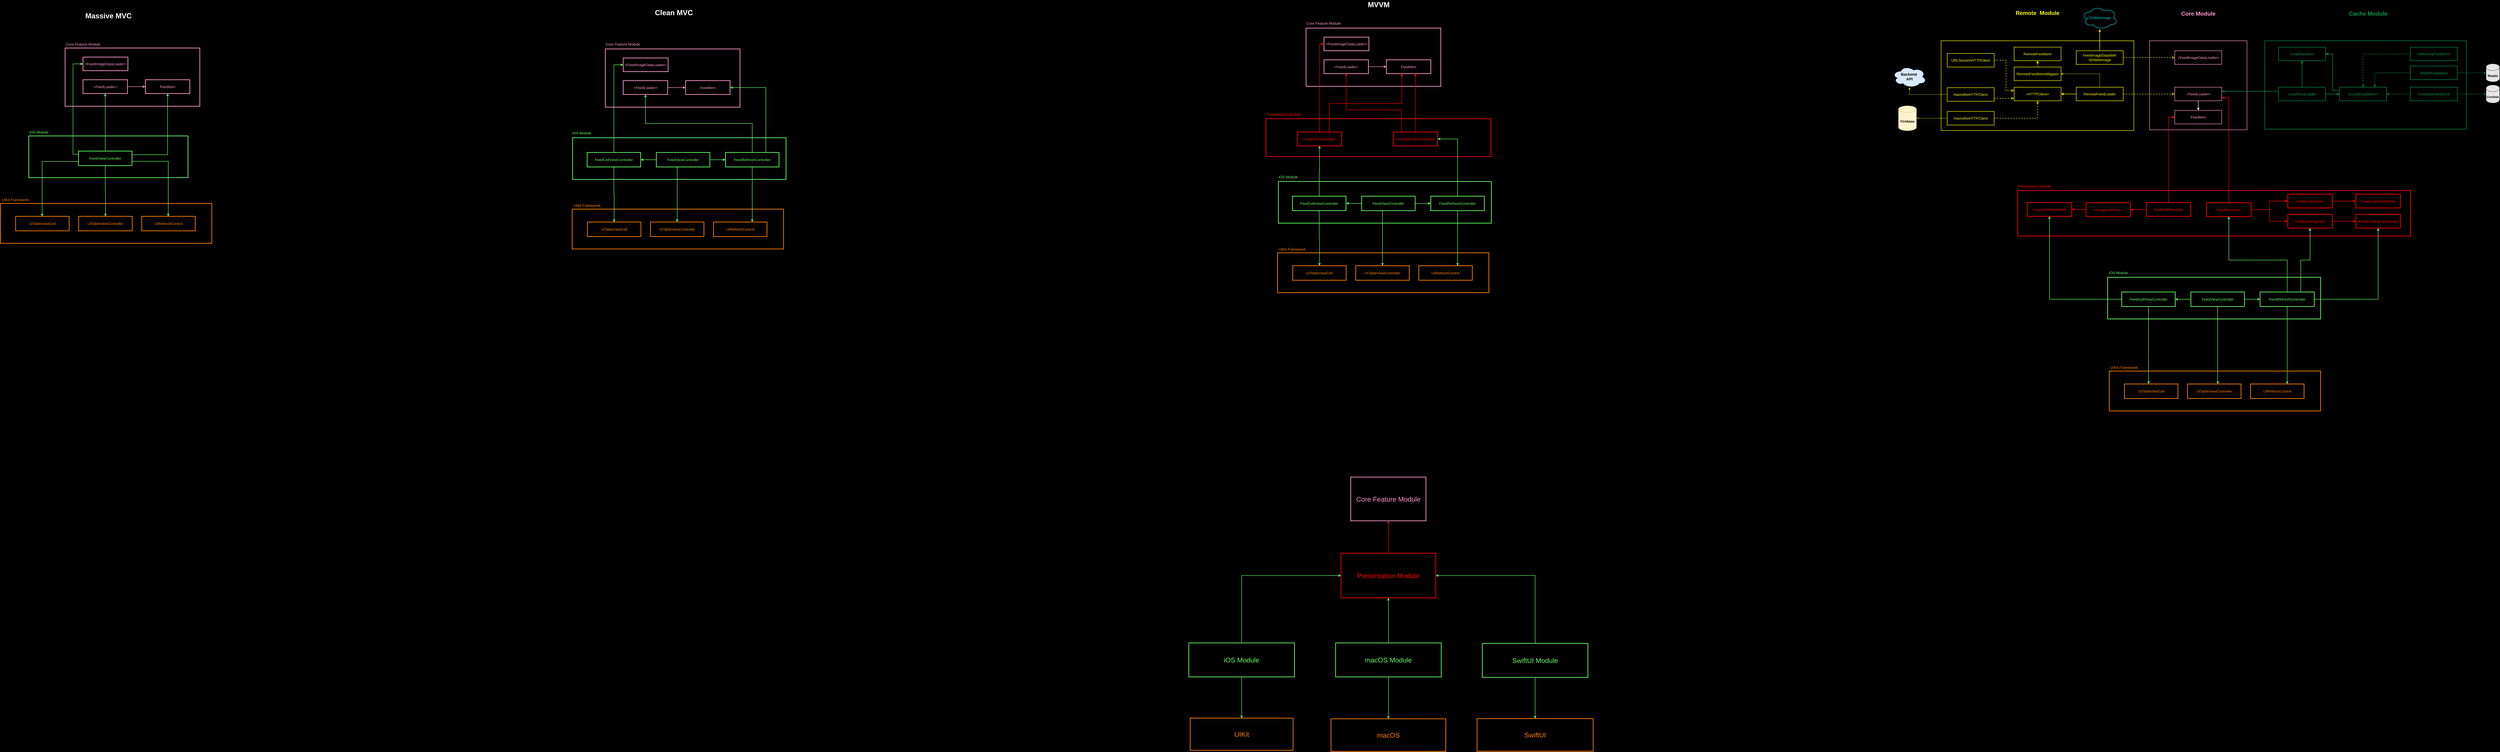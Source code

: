 <mxfile version="14.1.8" type="device"><diagram id="AirEkzZiiPeyfNrH0Jto" name="Page-1"><mxGraphModel dx="7530" dy="5260" grid="0" gridSize="10" guides="1" tooltips="1" connect="1" arrows="1" fold="1" page="0" pageScale="1" pageWidth="850" pageHeight="1100" background="#000000" math="0" shadow="0"><root><mxCell id="0"/><mxCell id="1" parent="0"/><mxCell id="77G9lCyU_dsiIzCmgffc-141" value="" style="rounded=0;whiteSpace=wrap;html=1;fillColor=none;strokeWidth=3;fontSize=16;strokeColor=#FF0000;fontColor=#FF0000;" vertex="1" parent="1"><mxGeometry x="5468" y="478" width="992" height="167" as="geometry"/></mxCell><mxCell id="77G9lCyU_dsiIzCmgffc-71" value="" style="rounded=0;whiteSpace=wrap;html=1;strokeWidth=3;fillColor=none;fontSize=16;labelBackgroundColor=none;fontColor=#66FF66;strokeColor=#66FF66;" vertex="1" parent="1"><mxGeometry x="2411" y="562" width="941" height="184" as="geometry"/></mxCell><mxCell id="77G9lCyU_dsiIzCmgffc-18" value="" style="rounded=0;whiteSpace=wrap;html=1;strokeWidth=3;fillColor=none;fontSize=16;labelBackgroundColor=none;fontColor=#66FF66;strokeColor=#66FF66;" vertex="1" parent="1"><mxGeometry x="13" y="554" width="702" height="184" as="geometry"/></mxCell><mxCell id="77G9lCyU_dsiIzCmgffc-14" value="" style="rounded=0;whiteSpace=wrap;html=1;strokeWidth=3;fillColor=none;fontSize=16;labelBackgroundColor=none;strokeColor=#FF8000;fontColor=#FF8000;" vertex="1" parent="1"><mxGeometry x="-112" y="852" width="932" height="176" as="geometry"/></mxCell><mxCell id="77G9lCyU_dsiIzCmgffc-5" value="" style="rounded=0;whiteSpace=wrap;html=1;strokeColor=#FF99CC;strokeWidth=3;fillColor=none;fontSize=16;fontColor=#FF99CC;" vertex="1" parent="1"><mxGeometry x="173" y="166" width="594" height="257" as="geometry"/></mxCell><mxCell id="77G9lCyU_dsiIzCmgffc-3" style="edgeStyle=orthogonalEdgeStyle;rounded=0;orthogonalLoop=1;jettySize=auto;html=1;fontSize=16;strokeColor=#FF99CC;strokeWidth=2;" edge="1" parent="1" source="77G9lCyU_dsiIzCmgffc-1" target="77G9lCyU_dsiIzCmgffc-2"><mxGeometry relative="1" as="geometry"/></mxCell><mxCell id="77G9lCyU_dsiIzCmgffc-1" value="&lt;font color=&quot;#ff99cc&quot; style=&quot;font-size: 16px&quot;&gt;&amp;lt;FeedLoader&amp;gt;&lt;/font&gt;" style="rounded=0;whiteSpace=wrap;html=1;fillColor=none;strokeColor=#FF99CC;strokeWidth=3;fontSize=16;" vertex="1" parent="1"><mxGeometry x="252" y="306" width="196" height="61" as="geometry"/></mxCell><mxCell id="77G9lCyU_dsiIzCmgffc-2" value="&lt;font color=&quot;#ff99cc&quot; style=&quot;font-size: 16px&quot;&gt;FeedItem&lt;/font&gt;" style="rounded=0;whiteSpace=wrap;html=1;fillColor=none;strokeColor=#FF99CC;strokeWidth=3;fontSize=16;" vertex="1" parent="1"><mxGeometry x="527" y="306" width="196" height="61" as="geometry"/></mxCell><mxCell id="77G9lCyU_dsiIzCmgffc-4" value="&amp;lt;FeedImageDataLoader&amp;gt;" style="rounded=0;whiteSpace=wrap;html=1;strokeColor=#FF99CC;strokeWidth=3;fillColor=none;fontSize=16;fontColor=#FF99CC;" vertex="1" parent="1"><mxGeometry x="252" y="206" width="198" height="60" as="geometry"/></mxCell><mxCell id="77G9lCyU_dsiIzCmgffc-9" style="edgeStyle=orthogonalEdgeStyle;rounded=0;orthogonalLoop=1;jettySize=auto;html=1;strokeWidth=2;fontSize=16;fontColor=#66FF66;strokeColor=#66FF66;" edge="1" parent="1" source="77G9lCyU_dsiIzCmgffc-6" target="77G9lCyU_dsiIzCmgffc-7"><mxGeometry relative="1" as="geometry"/></mxCell><mxCell id="77G9lCyU_dsiIzCmgffc-10" style="edgeStyle=orthogonalEdgeStyle;rounded=0;orthogonalLoop=1;jettySize=auto;html=1;strokeWidth=2;fontSize=16;fontColor=#66FF66;strokeColor=#66FF66;" edge="1" parent="1" source="77G9lCyU_dsiIzCmgffc-6" target="77G9lCyU_dsiIzCmgffc-8"><mxGeometry relative="1" as="geometry"><Array as="points"><mxPoint x="628" y="666"/></Array></mxGeometry></mxCell><mxCell id="77G9lCyU_dsiIzCmgffc-11" style="edgeStyle=orthogonalEdgeStyle;rounded=0;orthogonalLoop=1;jettySize=auto;html=1;strokeColor=#66FF66;strokeWidth=2;fontSize=16;fontColor=#66FF66;" edge="1" parent="1" source="77G9lCyU_dsiIzCmgffc-6" target="77G9lCyU_dsiIzCmgffc-1"><mxGeometry relative="1" as="geometry"/></mxCell><mxCell id="77G9lCyU_dsiIzCmgffc-12" style="edgeStyle=orthogonalEdgeStyle;rounded=0;orthogonalLoop=1;jettySize=auto;html=1;entryX=0;entryY=0.5;entryDx=0;entryDy=0;strokeColor=#66FF66;strokeWidth=2;fontSize=16;fontColor=#66FF66;" edge="1" parent="1" source="77G9lCyU_dsiIzCmgffc-6" target="77G9lCyU_dsiIzCmgffc-4"><mxGeometry relative="1" as="geometry"><Array as="points"><mxPoint x="208" y="635"/><mxPoint x="208" y="236"/></Array></mxGeometry></mxCell><mxCell id="77G9lCyU_dsiIzCmgffc-13" style="edgeStyle=orthogonalEdgeStyle;rounded=0;orthogonalLoop=1;jettySize=auto;html=1;strokeColor=#66FF66;strokeWidth=2;fontSize=16;fontColor=#FF8000;" edge="1" parent="1" source="77G9lCyU_dsiIzCmgffc-6" target="77G9lCyU_dsiIzCmgffc-2"><mxGeometry relative="1" as="geometry"><Array as="points"><mxPoint x="625" y="637"/></Array></mxGeometry></mxCell><mxCell id="77G9lCyU_dsiIzCmgffc-17" style="edgeStyle=orthogonalEdgeStyle;rounded=0;orthogonalLoop=1;jettySize=auto;html=1;strokeColor=#66FF66;strokeWidth=2;fontSize=16;fontColor=#FF8000;" edge="1" parent="1" source="77G9lCyU_dsiIzCmgffc-6" target="77G9lCyU_dsiIzCmgffc-16"><mxGeometry relative="1" as="geometry"><Array as="points"><mxPoint x="72" y="667"/></Array></mxGeometry></mxCell><mxCell id="77G9lCyU_dsiIzCmgffc-6" value="FeedViewController" style="rounded=0;whiteSpace=wrap;html=1;strokeWidth=3;fillColor=none;fontSize=16;labelBackgroundColor=none;fontColor=#66FF66;strokeColor=#66FF66;" vertex="1" parent="1"><mxGeometry x="232" y="621" width="236" height="64" as="geometry"/></mxCell><mxCell id="77G9lCyU_dsiIzCmgffc-7" value="UITableViewController" style="rounded=0;whiteSpace=wrap;html=1;strokeWidth=3;fillColor=none;fontSize=16;labelBackgroundColor=none;strokeColor=#FF8000;fontColor=#FF8000;" vertex="1" parent="1"><mxGeometry x="233" y="909" width="236" height="64" as="geometry"/></mxCell><mxCell id="77G9lCyU_dsiIzCmgffc-8" value="UIRefreshControl" style="rounded=0;whiteSpace=wrap;html=1;strokeWidth=3;fillColor=none;fontSize=16;labelBackgroundColor=none;strokeColor=#FF8000;fontColor=#FF8000;" vertex="1" parent="1"><mxGeometry x="511" y="909" width="236" height="64" as="geometry"/></mxCell><mxCell id="77G9lCyU_dsiIzCmgffc-15" value="UIKit Framework" style="text;html=1;align=center;verticalAlign=middle;resizable=0;points=[];autosize=1;fontSize=16;fontColor=#FF8000;" vertex="1" parent="1"><mxGeometry x="-112" y="824" width="129" height="23" as="geometry"/></mxCell><mxCell id="77G9lCyU_dsiIzCmgffc-16" value="UITableViewCell" style="rounded=0;whiteSpace=wrap;html=1;strokeWidth=3;fillColor=none;fontSize=16;labelBackgroundColor=none;strokeColor=#FF8000;fontColor=#FF8000;" vertex="1" parent="1"><mxGeometry x="-45" y="909" width="236" height="64" as="geometry"/></mxCell><mxCell id="77G9lCyU_dsiIzCmgffc-20" value="Massive MVC" style="text;html=1;align=center;verticalAlign=middle;resizable=0;points=[];autosize=1;fontSize=32;fontColor=#FFFFFF;fontStyle=1" vertex="1" parent="1"><mxGeometry x="256.5" y="3" width="215" height="42" as="geometry"/></mxCell><mxCell id="77G9lCyU_dsiIzCmgffc-21" value="iOS Module" style="text;html=1;align=center;verticalAlign=middle;resizable=0;points=[];autosize=1;fontSize=16;fontColor=#66FF66;" vertex="1" parent="1"><mxGeometry x="10" y="525" width="94" height="23" as="geometry"/></mxCell><mxCell id="77G9lCyU_dsiIzCmgffc-72" value="" style="rounded=0;whiteSpace=wrap;html=1;strokeWidth=3;fillColor=none;fontSize=16;labelBackgroundColor=none;strokeColor=#FF8000;fontColor=#FF8000;" vertex="1" parent="1"><mxGeometry x="2409" y="877" width="932" height="176" as="geometry"/></mxCell><mxCell id="77G9lCyU_dsiIzCmgffc-73" value="" style="rounded=0;whiteSpace=wrap;html=1;strokeColor=#FF99CC;strokeWidth=3;fillColor=none;fontSize=16;fontColor=#FF99CC;" vertex="1" parent="1"><mxGeometry x="2555" y="170" width="594" height="257" as="geometry"/></mxCell><mxCell id="77G9lCyU_dsiIzCmgffc-74" style="edgeStyle=orthogonalEdgeStyle;rounded=0;orthogonalLoop=1;jettySize=auto;html=1;fontSize=16;strokeColor=#FF99CC;strokeWidth=2;" edge="1" parent="1" source="77G9lCyU_dsiIzCmgffc-75" target="77G9lCyU_dsiIzCmgffc-76"><mxGeometry relative="1" as="geometry"/></mxCell><mxCell id="77G9lCyU_dsiIzCmgffc-75" value="&lt;font color=&quot;#ff99cc&quot; style=&quot;font-size: 16px&quot;&gt;&amp;lt;FeedLoader&amp;gt;&lt;/font&gt;" style="rounded=0;whiteSpace=wrap;html=1;fillColor=none;strokeColor=#FF99CC;strokeWidth=3;fontSize=16;" vertex="1" parent="1"><mxGeometry x="2634" y="310" width="196" height="61" as="geometry"/></mxCell><mxCell id="77G9lCyU_dsiIzCmgffc-76" value="&lt;font color=&quot;#ff99cc&quot; style=&quot;font-size: 16px&quot;&gt;FeedItem&lt;/font&gt;" style="rounded=0;whiteSpace=wrap;html=1;fillColor=none;strokeColor=#FF99CC;strokeWidth=3;fontSize=16;" vertex="1" parent="1"><mxGeometry x="2909" y="310" width="196" height="61" as="geometry"/></mxCell><mxCell id="77G9lCyU_dsiIzCmgffc-77" value="&amp;lt;FeedImageDataLoader&amp;gt;" style="rounded=0;whiteSpace=wrap;html=1;strokeColor=#FF99CC;strokeWidth=3;fillColor=none;fontSize=16;fontColor=#FF99CC;" vertex="1" parent="1"><mxGeometry x="2634" y="210" width="198" height="60" as="geometry"/></mxCell><mxCell id="77G9lCyU_dsiIzCmgffc-100" style="edgeStyle=orthogonalEdgeStyle;rounded=0;orthogonalLoop=1;jettySize=auto;html=1;entryX=0;entryY=0.5;entryDx=0;entryDy=0;strokeColor=#66FF66;strokeWidth=2;fontSize=16;fontColor=#66FF66;" edge="1" parent="1" source="77G9lCyU_dsiIzCmgffc-84" target="77G9lCyU_dsiIzCmgffc-77"><mxGeometry relative="1" as="geometry"/></mxCell><mxCell id="77G9lCyU_dsiIzCmgffc-101" style="edgeStyle=orthogonalEdgeStyle;rounded=0;orthogonalLoop=1;jettySize=auto;html=1;strokeColor=#66FF66;strokeWidth=2;fontSize=16;fontColor=#66FF66;" edge="1" parent="1" source="77G9lCyU_dsiIzCmgffc-84" target="77G9lCyU_dsiIzCmgffc-88"><mxGeometry relative="1" as="geometry"/></mxCell><mxCell id="77G9lCyU_dsiIzCmgffc-84" value="FeedCellViewController" style="rounded=0;whiteSpace=wrap;html=1;strokeWidth=3;fillColor=none;fontSize=16;labelBackgroundColor=none;fontColor=#66FF66;strokeColor=#66FF66;" vertex="1" parent="1"><mxGeometry x="2475" y="627" width="236" height="64" as="geometry"/></mxCell><mxCell id="77G9lCyU_dsiIzCmgffc-85" value="UITableViewController" style="rounded=0;whiteSpace=wrap;html=1;strokeWidth=3;fillColor=none;fontSize=16;labelBackgroundColor=none;strokeColor=#FF8000;fontColor=#FF8000;" vertex="1" parent="1"><mxGeometry x="2754" y="934" width="236" height="64" as="geometry"/></mxCell><mxCell id="77G9lCyU_dsiIzCmgffc-86" value="UIRefreshControl" style="rounded=0;whiteSpace=wrap;html=1;strokeWidth=3;fillColor=none;fontSize=16;labelBackgroundColor=none;strokeColor=#FF8000;fontColor=#FF8000;" vertex="1" parent="1"><mxGeometry x="3032" y="934" width="236" height="64" as="geometry"/></mxCell><mxCell id="77G9lCyU_dsiIzCmgffc-87" value="UIKit Framework" style="text;html=1;align=center;verticalAlign=middle;resizable=0;points=[];autosize=1;fontSize=16;fontColor=#FF8000;" vertex="1" parent="1"><mxGeometry x="2409" y="849" width="129" height="23" as="geometry"/></mxCell><mxCell id="77G9lCyU_dsiIzCmgffc-88" value="UITableViewCell" style="rounded=0;whiteSpace=wrap;html=1;strokeWidth=3;fillColor=none;fontSize=16;labelBackgroundColor=none;strokeColor=#FF8000;fontColor=#FF8000;" vertex="1" parent="1"><mxGeometry x="2476" y="934" width="236" height="64" as="geometry"/></mxCell><mxCell id="77G9lCyU_dsiIzCmgffc-89" value="Clean MVC" style="text;html=1;align=center;verticalAlign=middle;resizable=0;points=[];autosize=1;fontSize=32;fontColor=#FFFFFF;fontStyle=1" vertex="1" parent="1"><mxGeometry x="2768" y="-11" width="177" height="42" as="geometry"/></mxCell><mxCell id="77G9lCyU_dsiIzCmgffc-90" value="iOS Module" style="text;html=1;align=center;verticalAlign=middle;resizable=0;points=[];autosize=1;fontSize=16;fontColor=#66FF66;" vertex="1" parent="1"><mxGeometry x="2404" y="529" width="94" height="23" as="geometry"/></mxCell><mxCell id="77G9lCyU_dsiIzCmgffc-96" style="edgeStyle=orthogonalEdgeStyle;rounded=0;orthogonalLoop=1;jettySize=auto;html=1;strokeColor=#66FF66;strokeWidth=2;fontSize=16;fontColor=#66FF66;" edge="1" parent="1" source="77G9lCyU_dsiIzCmgffc-91" target="77G9lCyU_dsiIzCmgffc-84"><mxGeometry relative="1" as="geometry"/></mxCell><mxCell id="77G9lCyU_dsiIzCmgffc-97" style="edgeStyle=orthogonalEdgeStyle;rounded=0;orthogonalLoop=1;jettySize=auto;html=1;entryX=0;entryY=0.5;entryDx=0;entryDy=0;strokeColor=#66FF66;strokeWidth=2;fontSize=16;fontColor=#66FF66;" edge="1" parent="1" source="77G9lCyU_dsiIzCmgffc-91" target="77G9lCyU_dsiIzCmgffc-92"><mxGeometry relative="1" as="geometry"/></mxCell><mxCell id="77G9lCyU_dsiIzCmgffc-104" style="edgeStyle=orthogonalEdgeStyle;rounded=0;orthogonalLoop=1;jettySize=auto;html=1;strokeColor=#66FF66;strokeWidth=2;fontSize=16;fontColor=#66FF66;" edge="1" parent="1" source="77G9lCyU_dsiIzCmgffc-91" target="77G9lCyU_dsiIzCmgffc-85"><mxGeometry relative="1" as="geometry"><Array as="points"><mxPoint x="2872" y="757"/><mxPoint x="2872" y="757"/></Array></mxGeometry></mxCell><mxCell id="77G9lCyU_dsiIzCmgffc-91" value="FeedViewController" style="rounded=0;whiteSpace=wrap;html=1;strokeWidth=3;fillColor=none;fontSize=16;labelBackgroundColor=none;fontColor=#66FF66;strokeColor=#66FF66;" vertex="1" parent="1"><mxGeometry x="2780" y="627" width="236" height="64" as="geometry"/></mxCell><mxCell id="77G9lCyU_dsiIzCmgffc-102" style="edgeStyle=orthogonalEdgeStyle;rounded=0;orthogonalLoop=1;jettySize=auto;html=1;strokeColor=#66FF66;strokeWidth=2;fontSize=16;fontColor=#66FF66;" edge="1" parent="1" source="77G9lCyU_dsiIzCmgffc-92" target="77G9lCyU_dsiIzCmgffc-75"><mxGeometry relative="1" as="geometry"><Array as="points"><mxPoint x="3203" y="499"/><mxPoint x="2732" y="499"/></Array></mxGeometry></mxCell><mxCell id="77G9lCyU_dsiIzCmgffc-103" style="edgeStyle=orthogonalEdgeStyle;rounded=0;orthogonalLoop=1;jettySize=auto;html=1;entryX=1;entryY=0.5;entryDx=0;entryDy=0;strokeColor=#66FF66;strokeWidth=2;fontSize=16;fontColor=#66FF66;" edge="1" parent="1" source="77G9lCyU_dsiIzCmgffc-92" target="77G9lCyU_dsiIzCmgffc-76"><mxGeometry relative="1" as="geometry"><Array as="points"><mxPoint x="3263" y="341"/></Array></mxGeometry></mxCell><mxCell id="77G9lCyU_dsiIzCmgffc-105" style="edgeStyle=orthogonalEdgeStyle;rounded=0;orthogonalLoop=1;jettySize=auto;html=1;strokeColor=#66FF66;strokeWidth=2;fontSize=16;fontColor=#66FF66;" edge="1" parent="1" source="77G9lCyU_dsiIzCmgffc-92" target="77G9lCyU_dsiIzCmgffc-86"><mxGeometry relative="1" as="geometry"><Array as="points"><mxPoint x="3203" y="881"/><mxPoint x="3203" y="881"/></Array></mxGeometry></mxCell><mxCell id="77G9lCyU_dsiIzCmgffc-92" value="FeedRefreshController" style="rounded=0;whiteSpace=wrap;html=1;strokeWidth=3;fillColor=none;fontSize=16;labelBackgroundColor=none;fontColor=#66FF66;strokeColor=#66FF66;" vertex="1" parent="1"><mxGeometry x="3085" y="627" width="236" height="64" as="geometry"/></mxCell><mxCell id="77G9lCyU_dsiIzCmgffc-106" value="Core Feature Module" style="text;html=1;align=center;verticalAlign=middle;resizable=0;points=[];autosize=1;fontSize=16;fontColor=#FF99CC;" vertex="1" parent="1"><mxGeometry x="171" y="137" width="161" height="23" as="geometry"/></mxCell><mxCell id="77G9lCyU_dsiIzCmgffc-107" value="Core Feature Module" style="text;html=1;align=center;verticalAlign=middle;resizable=0;points=[];autosize=1;fontSize=16;fontColor=#FF99CC;" vertex="1" parent="1"><mxGeometry x="2551" y="137" width="161" height="23" as="geometry"/></mxCell><mxCell id="77G9lCyU_dsiIzCmgffc-108" value="" style="rounded=0;whiteSpace=wrap;html=1;strokeWidth=3;fillColor=none;fontSize=16;labelBackgroundColor=none;fontColor=#66FF66;strokeColor=#66FF66;" vertex="1" parent="1"><mxGeometry x="5523" y="755" width="939" height="184" as="geometry"/></mxCell><mxCell id="77G9lCyU_dsiIzCmgffc-109" value="" style="rounded=0;whiteSpace=wrap;html=1;strokeWidth=3;fillColor=none;fontSize=16;labelBackgroundColor=none;strokeColor=#FF8000;fontColor=#FF8000;" vertex="1" parent="1"><mxGeometry x="5519" y="1070" width="932" height="176" as="geometry"/></mxCell><mxCell id="77G9lCyU_dsiIzCmgffc-110" value="" style="rounded=0;whiteSpace=wrap;html=1;strokeColor=#FF99CC;strokeWidth=3;fillColor=none;fontSize=16;fontColor=#FF99CC;" vertex="1" parent="1"><mxGeometry x="5645" y="78" width="594" height="257" as="geometry"/></mxCell><mxCell id="77G9lCyU_dsiIzCmgffc-111" style="edgeStyle=orthogonalEdgeStyle;rounded=0;orthogonalLoop=1;jettySize=auto;html=1;fontSize=16;strokeColor=#FF99CC;strokeWidth=2;" edge="1" parent="1" source="77G9lCyU_dsiIzCmgffc-112" target="77G9lCyU_dsiIzCmgffc-113"><mxGeometry relative="1" as="geometry"/></mxCell><mxCell id="77G9lCyU_dsiIzCmgffc-112" value="&lt;font color=&quot;#ff99cc&quot; style=&quot;font-size: 16px&quot;&gt;&amp;lt;FeedLoader&amp;gt;&lt;/font&gt;" style="rounded=0;whiteSpace=wrap;html=1;fillColor=none;strokeColor=#FF99CC;strokeWidth=3;fontSize=16;" vertex="1" parent="1"><mxGeometry x="5724" y="218" width="196" height="61" as="geometry"/></mxCell><mxCell id="77G9lCyU_dsiIzCmgffc-113" value="&lt;font color=&quot;#ff99cc&quot; style=&quot;font-size: 16px&quot;&gt;FeedItem&lt;/font&gt;" style="rounded=0;whiteSpace=wrap;html=1;fillColor=none;strokeColor=#FF99CC;strokeWidth=3;fontSize=16;" vertex="1" parent="1"><mxGeometry x="5999" y="218" width="196" height="61" as="geometry"/></mxCell><mxCell id="77G9lCyU_dsiIzCmgffc-114" value="&amp;lt;FeedImageDataLoader&amp;gt;" style="rounded=0;whiteSpace=wrap;html=1;strokeColor=#FF99CC;strokeWidth=3;fillColor=none;fontSize=16;fontColor=#FF99CC;" vertex="1" parent="1"><mxGeometry x="5724" y="118" width="198" height="60" as="geometry"/></mxCell><mxCell id="77G9lCyU_dsiIzCmgffc-116" style="edgeStyle=orthogonalEdgeStyle;rounded=0;orthogonalLoop=1;jettySize=auto;html=1;strokeColor=#66FF66;strokeWidth=2;fontSize=16;fontColor=#66FF66;" edge="1" parent="1" source="77G9lCyU_dsiIzCmgffc-117" target="77G9lCyU_dsiIzCmgffc-121"><mxGeometry relative="1" as="geometry"/></mxCell><mxCell id="77G9lCyU_dsiIzCmgffc-139" style="edgeStyle=orthogonalEdgeStyle;rounded=0;orthogonalLoop=1;jettySize=auto;html=1;strokeColor=#66FF66;strokeWidth=2;fontSize=16;fontColor=#FF99CC;" edge="1" parent="1" source="77G9lCyU_dsiIzCmgffc-117" target="77G9lCyU_dsiIzCmgffc-133"><mxGeometry relative="1" as="geometry"/></mxCell><mxCell id="77G9lCyU_dsiIzCmgffc-117" value="FeedCellViewController" style="rounded=0;whiteSpace=wrap;html=1;strokeWidth=3;fillColor=none;fontSize=16;labelBackgroundColor=none;fontColor=#66FF66;strokeColor=#66FF66;" vertex="1" parent="1"><mxGeometry x="5585" y="820" width="236" height="64" as="geometry"/></mxCell><mxCell id="77G9lCyU_dsiIzCmgffc-118" value="UITableViewController" style="rounded=0;whiteSpace=wrap;html=1;strokeWidth=3;fillColor=none;fontSize=16;labelBackgroundColor=none;strokeColor=#FF8000;fontColor=#FF8000;" vertex="1" parent="1"><mxGeometry x="5864" y="1127" width="236" height="64" as="geometry"/></mxCell><mxCell id="77G9lCyU_dsiIzCmgffc-119" value="UIRefreshControl" style="rounded=0;whiteSpace=wrap;html=1;strokeWidth=3;fillColor=none;fontSize=16;labelBackgroundColor=none;strokeColor=#FF8000;fontColor=#FF8000;" vertex="1" parent="1"><mxGeometry x="6142" y="1127" width="236" height="64" as="geometry"/></mxCell><mxCell id="77G9lCyU_dsiIzCmgffc-120" value="UIKit Framework" style="text;html=1;align=center;verticalAlign=middle;resizable=0;points=[];autosize=1;fontSize=16;fontColor=#FF8000;" vertex="1" parent="1"><mxGeometry x="5519" y="1042" width="129" height="23" as="geometry"/></mxCell><mxCell id="77G9lCyU_dsiIzCmgffc-121" value="UITableViewCell" style="rounded=0;whiteSpace=wrap;html=1;strokeWidth=3;fillColor=none;fontSize=16;labelBackgroundColor=none;strokeColor=#FF8000;fontColor=#FF8000;" vertex="1" parent="1"><mxGeometry x="5586" y="1127" width="236" height="64" as="geometry"/></mxCell><mxCell id="77G9lCyU_dsiIzCmgffc-122" value="MVVM" style="text;html=1;align=center;verticalAlign=middle;resizable=0;points=[];autosize=1;fontSize=32;fontColor=#FFFFFF;fontStyle=1" vertex="1" parent="1"><mxGeometry x="5912" y="-46" width="106" height="42" as="geometry"/></mxCell><mxCell id="77G9lCyU_dsiIzCmgffc-123" value="iOS Module" style="text;html=1;align=center;verticalAlign=middle;resizable=0;points=[];autosize=1;fontSize=16;fontColor=#66FF66;" vertex="1" parent="1"><mxGeometry x="5519" y="723" width="94" height="23" as="geometry"/></mxCell><mxCell id="77G9lCyU_dsiIzCmgffc-124" style="edgeStyle=orthogonalEdgeStyle;rounded=0;orthogonalLoop=1;jettySize=auto;html=1;strokeColor=#66FF66;strokeWidth=2;fontSize=16;fontColor=#66FF66;" edge="1" parent="1" source="77G9lCyU_dsiIzCmgffc-127" target="77G9lCyU_dsiIzCmgffc-117"><mxGeometry relative="1" as="geometry"/></mxCell><mxCell id="77G9lCyU_dsiIzCmgffc-125" style="edgeStyle=orthogonalEdgeStyle;rounded=0;orthogonalLoop=1;jettySize=auto;html=1;entryX=0;entryY=0.5;entryDx=0;entryDy=0;strokeColor=#66FF66;strokeWidth=2;fontSize=16;fontColor=#66FF66;" edge="1" parent="1" source="77G9lCyU_dsiIzCmgffc-127" target="77G9lCyU_dsiIzCmgffc-131"><mxGeometry relative="1" as="geometry"/></mxCell><mxCell id="77G9lCyU_dsiIzCmgffc-126" style="edgeStyle=orthogonalEdgeStyle;rounded=0;orthogonalLoop=1;jettySize=auto;html=1;strokeColor=#66FF66;strokeWidth=2;fontSize=16;fontColor=#66FF66;" edge="1" parent="1" source="77G9lCyU_dsiIzCmgffc-127" target="77G9lCyU_dsiIzCmgffc-118"><mxGeometry relative="1" as="geometry"><Array as="points"><mxPoint x="5982" y="950"/><mxPoint x="5982" y="950"/></Array></mxGeometry></mxCell><mxCell id="77G9lCyU_dsiIzCmgffc-127" value="FeedViewController" style="rounded=0;whiteSpace=wrap;html=1;strokeWidth=3;fillColor=none;fontSize=16;labelBackgroundColor=none;fontColor=#66FF66;strokeColor=#66FF66;" vertex="1" parent="1"><mxGeometry x="5890" y="820" width="236" height="64" as="geometry"/></mxCell><mxCell id="77G9lCyU_dsiIzCmgffc-130" style="edgeStyle=orthogonalEdgeStyle;rounded=0;orthogonalLoop=1;jettySize=auto;html=1;strokeColor=#66FF66;strokeWidth=2;fontSize=16;fontColor=#66FF66;" edge="1" parent="1" source="77G9lCyU_dsiIzCmgffc-131" target="77G9lCyU_dsiIzCmgffc-119"><mxGeometry relative="1" as="geometry"><Array as="points"><mxPoint x="6313" y="1074"/><mxPoint x="6313" y="1074"/></Array></mxGeometry></mxCell><mxCell id="77G9lCyU_dsiIzCmgffc-140" style="edgeStyle=orthogonalEdgeStyle;rounded=0;orthogonalLoop=1;jettySize=auto;html=1;entryX=1;entryY=0.5;entryDx=0;entryDy=0;strokeColor=#66FF66;strokeWidth=2;fontSize=16;fontColor=#FF99CC;" edge="1" parent="1" source="77G9lCyU_dsiIzCmgffc-131" target="77G9lCyU_dsiIzCmgffc-136"><mxGeometry relative="1" as="geometry"/></mxCell><mxCell id="77G9lCyU_dsiIzCmgffc-131" value="FeedRefreshController" style="rounded=0;whiteSpace=wrap;html=1;strokeWidth=3;fillColor=none;fontSize=16;labelBackgroundColor=none;fontColor=#66FF66;strokeColor=#66FF66;" vertex="1" parent="1"><mxGeometry x="6195" y="820" width="236" height="64" as="geometry"/></mxCell><mxCell id="77G9lCyU_dsiIzCmgffc-132" value="Core Feature Module" style="text;html=1;align=center;verticalAlign=middle;resizable=0;points=[];autosize=1;fontSize=16;fontColor=#FF99CC;" vertex="1" parent="1"><mxGeometry x="5641" y="45" width="161" height="23" as="geometry"/></mxCell><mxCell id="77G9lCyU_dsiIzCmgffc-134" style="edgeStyle=orthogonalEdgeStyle;rounded=0;orthogonalLoop=1;jettySize=auto;html=1;entryX=0;entryY=0.5;entryDx=0;entryDy=0;strokeWidth=2;fontSize=16;fontColor=#FF99CC;strokeColor=#FF0000;" edge="1" parent="1" source="77G9lCyU_dsiIzCmgffc-133" target="77G9lCyU_dsiIzCmgffc-114"><mxGeometry relative="1" as="geometry"/></mxCell><mxCell id="77G9lCyU_dsiIzCmgffc-135" style="edgeStyle=orthogonalEdgeStyle;rounded=0;orthogonalLoop=1;jettySize=auto;html=1;strokeWidth=2;fontSize=16;fontColor=#FF99CC;strokeColor=#FF0000;" edge="1" parent="1" source="77G9lCyU_dsiIzCmgffc-133" target="77G9lCyU_dsiIzCmgffc-113"><mxGeometry relative="1" as="geometry"><Array as="points"><mxPoint x="5748" y="411"/><mxPoint x="6067" y="411"/></Array></mxGeometry></mxCell><mxCell id="77G9lCyU_dsiIzCmgffc-133" value="&lt;font style=&quot;font-size: 16px&quot;&gt;FeedCellViewModel&lt;/font&gt;" style="rounded=0;whiteSpace=wrap;html=1;fillColor=none;strokeWidth=3;fontSize=16;strokeColor=#FF0000;fontColor=#FF0000;" vertex="1" parent="1"><mxGeometry x="5606" y="537" width="196" height="61" as="geometry"/></mxCell><mxCell id="77G9lCyU_dsiIzCmgffc-137" style="edgeStyle=orthogonalEdgeStyle;rounded=0;orthogonalLoop=1;jettySize=auto;html=1;strokeWidth=2;fontSize=16;fontColor=#FF99CC;strokeColor=#FF0000;" edge="1" parent="1" source="77G9lCyU_dsiIzCmgffc-136" target="77G9lCyU_dsiIzCmgffc-112"><mxGeometry relative="1" as="geometry"><Array as="points"><mxPoint x="6066" y="439"/><mxPoint x="5822" y="439"/></Array></mxGeometry></mxCell><mxCell id="77G9lCyU_dsiIzCmgffc-138" style="edgeStyle=orthogonalEdgeStyle;rounded=0;orthogonalLoop=1;jettySize=auto;html=1;strokeWidth=2;fontSize=16;fontColor=#FF99CC;strokeColor=#FF0000;" edge="1" parent="1" source="77G9lCyU_dsiIzCmgffc-136" target="77G9lCyU_dsiIzCmgffc-113"><mxGeometry relative="1" as="geometry"><mxPoint x="6127" y="336" as="targetPoint"/><Array as="points"><mxPoint x="6127" y="313"/><mxPoint x="6127" y="313"/></Array></mxGeometry></mxCell><mxCell id="77G9lCyU_dsiIzCmgffc-136" value="&lt;font style=&quot;font-size: 16px&quot;&gt;FeedRefreshViewModel&lt;/font&gt;" style="rounded=0;whiteSpace=wrap;html=1;fillColor=none;strokeWidth=3;fontSize=16;strokeColor=#FF0000;fontColor=#FF0000;" vertex="1" parent="1"><mxGeometry x="6029" y="537" width="196" height="61" as="geometry"/></mxCell><mxCell id="77G9lCyU_dsiIzCmgffc-143" value="Presentation Module" style="text;html=1;align=center;verticalAlign=middle;resizable=0;points=[];autosize=1;fontSize=16;fontColor=#FF0000;" vertex="1" parent="1"><mxGeometry x="5468" y="447" width="157" height="23" as="geometry"/></mxCell><mxCell id="77G9lCyU_dsiIzCmgffc-175" style="edgeStyle=orthogonalEdgeStyle;rounded=0;orthogonalLoop=1;jettySize=auto;html=1;strokeColor=#FF0000;strokeWidth=2;fontSize=30;fontColor=#FF0000;" edge="1" parent="1" source="77G9lCyU_dsiIzCmgffc-144" target="77G9lCyU_dsiIzCmgffc-147"><mxGeometry relative="1" as="geometry"/></mxCell><mxCell id="77G9lCyU_dsiIzCmgffc-144" value="Presentation Module" style="rounded=0;whiteSpace=wrap;html=1;fillColor=none;strokeWidth=3;fontSize=30;strokeColor=#FF0000;fontColor=#FF0000;" vertex="1" parent="1"><mxGeometry x="5799" y="2396" width="418" height="197" as="geometry"/></mxCell><mxCell id="77G9lCyU_dsiIzCmgffc-176" style="edgeStyle=orthogonalEdgeStyle;rounded=0;orthogonalLoop=1;jettySize=auto;html=1;entryX=0;entryY=0.5;entryDx=0;entryDy=0;strokeWidth=2;fontSize=30;fontColor=#FF0000;exitX=0.5;exitY=0;exitDx=0;exitDy=0;strokeColor=#66FF66;" edge="1" parent="1" source="77G9lCyU_dsiIzCmgffc-145" target="77G9lCyU_dsiIzCmgffc-144"><mxGeometry relative="1" as="geometry"/></mxCell><mxCell id="77G9lCyU_dsiIzCmgffc-177" style="edgeStyle=orthogonalEdgeStyle;rounded=0;orthogonalLoop=1;jettySize=auto;html=1;strokeWidth=2;fontSize=30;fontColor=#66FF66;strokeColor=#66FF66;" edge="1" parent="1" source="77G9lCyU_dsiIzCmgffc-145" target="77G9lCyU_dsiIzCmgffc-146"><mxGeometry relative="1" as="geometry"/></mxCell><mxCell id="77G9lCyU_dsiIzCmgffc-145" value="iOS Module" style="rounded=0;whiteSpace=wrap;html=1;strokeWidth=3;fillColor=none;fontSize=30;labelBackgroundColor=none;fontColor=#66FF66;strokeColor=#66FF66;" vertex="1" parent="1"><mxGeometry x="5128" y="2792" width="465.75" height="150" as="geometry"/></mxCell><mxCell id="77G9lCyU_dsiIzCmgffc-146" value="UIKit" style="rounded=0;whiteSpace=wrap;html=1;strokeWidth=3;fillColor=none;fontSize=30;labelBackgroundColor=none;strokeColor=#FF8000;fontColor=#FF8000;" vertex="1" parent="1"><mxGeometry x="5134" y="3124" width="453.75" height="142" as="geometry"/></mxCell><mxCell id="77G9lCyU_dsiIzCmgffc-147" value="Core Feature Module" style="rounded=0;whiteSpace=wrap;html=1;strokeColor=#FF99CC;strokeWidth=3;fillColor=none;fontSize=30;fontColor=#FF99CC;" vertex="1" parent="1"><mxGeometry x="5841.93" y="2060" width="331.63" height="193" as="geometry"/></mxCell><mxCell id="77G9lCyU_dsiIzCmgffc-178" style="edgeStyle=orthogonalEdgeStyle;rounded=0;orthogonalLoop=1;jettySize=auto;html=1;strokeWidth=2;fontSize=30;fontColor=#66FF66;strokeColor=#66FF66;" edge="1" parent="1" source="77G9lCyU_dsiIzCmgffc-179" target="77G9lCyU_dsiIzCmgffc-180"><mxGeometry relative="1" as="geometry"/></mxCell><mxCell id="77G9lCyU_dsiIzCmgffc-181" style="edgeStyle=orthogonalEdgeStyle;rounded=0;orthogonalLoop=1;jettySize=auto;html=1;strokeWidth=2;fontSize=30;fontColor=#FF0000;strokeColor=#66FF66;" edge="1" parent="1" source="77G9lCyU_dsiIzCmgffc-179" target="77G9lCyU_dsiIzCmgffc-144"><mxGeometry relative="1" as="geometry"/></mxCell><mxCell id="77G9lCyU_dsiIzCmgffc-179" value="macOS Module" style="rounded=0;whiteSpace=wrap;html=1;strokeWidth=3;fillColor=none;fontSize=30;labelBackgroundColor=none;fontColor=#66FF66;strokeColor=#66FF66;" vertex="1" parent="1"><mxGeometry x="5775.13" y="2792" width="465.75" height="150" as="geometry"/></mxCell><mxCell id="77G9lCyU_dsiIzCmgffc-180" value="macOS" style="rounded=0;whiteSpace=wrap;html=1;strokeWidth=3;fillColor=none;fontSize=30;labelBackgroundColor=none;strokeColor=#FF8000;fontColor=#FF8000;" vertex="1" parent="1"><mxGeometry x="5755" y="3127" width="506" height="144" as="geometry"/></mxCell><mxCell id="77G9lCyU_dsiIzCmgffc-182" style="edgeStyle=orthogonalEdgeStyle;rounded=0;orthogonalLoop=1;jettySize=auto;html=1;strokeWidth=2;fontSize=30;fontColor=#66FF66;strokeColor=#66FF66;" edge="1" parent="1" source="77G9lCyU_dsiIzCmgffc-183" target="77G9lCyU_dsiIzCmgffc-184"><mxGeometry relative="1" as="geometry"/></mxCell><mxCell id="77G9lCyU_dsiIzCmgffc-185" style="edgeStyle=orthogonalEdgeStyle;rounded=0;orthogonalLoop=1;jettySize=auto;html=1;entryX=1;entryY=0.5;entryDx=0;entryDy=0;strokeWidth=2;fontSize=30;fontColor=#FF0000;exitX=0.5;exitY=0;exitDx=0;exitDy=0;strokeColor=#66FF66;" edge="1" parent="1" source="77G9lCyU_dsiIzCmgffc-183" target="77G9lCyU_dsiIzCmgffc-144"><mxGeometry relative="1" as="geometry"/></mxCell><mxCell id="77G9lCyU_dsiIzCmgffc-183" value="SwiftUI Module" style="rounded=0;whiteSpace=wrap;html=1;strokeWidth=3;fillColor=none;fontSize=30;labelBackgroundColor=none;fontColor=#66FF66;strokeColor=#66FF66;" vertex="1" parent="1"><mxGeometry x="6422" y="2794" width="465.75" height="150" as="geometry"/></mxCell><mxCell id="77G9lCyU_dsiIzCmgffc-184" value="SwiftUI" style="rounded=0;whiteSpace=wrap;html=1;strokeWidth=3;fillColor=none;fontSize=30;labelBackgroundColor=none;strokeColor=#FF8000;fontColor=#FF8000;" vertex="1" parent="1"><mxGeometry x="6398.93" y="3126" width="511.88" height="144" as="geometry"/></mxCell><mxCell id="77G9lCyU_dsiIzCmgffc-186" value="" style="rounded=0;whiteSpace=wrap;html=1;fillColor=none;strokeColor=#FFFF00;strokeWidth=2;" vertex="1" parent="1"><mxGeometry x="8445" y="134" width="850" height="396" as="geometry"/></mxCell><mxCell id="77G9lCyU_dsiIzCmgffc-187" value="" style="rounded=0;whiteSpace=wrap;html=1;fillColor=none;strokeColor=#FF99CC;strokeWidth=2;" vertex="1" parent="1"><mxGeometry x="9364.12" y="134" width="429.75" height="393" as="geometry"/></mxCell><mxCell id="77G9lCyU_dsiIzCmgffc-190" style="edgeStyle=orthogonalEdgeStyle;rounded=0;orthogonalLoop=1;jettySize=auto;html=1;" edge="1" parent="1" source="77G9lCyU_dsiIzCmgffc-191" target="77G9lCyU_dsiIzCmgffc-192"><mxGeometry relative="1" as="geometry"/></mxCell><mxCell id="77G9lCyU_dsiIzCmgffc-245" style="edgeStyle=orthogonalEdgeStyle;rounded=0;orthogonalLoop=1;jettySize=auto;html=1;strokeColor=#FFFFFF;strokeWidth=2;fontSize=30;fontColor=#FFFFFF;" edge="1" parent="1" source="77G9lCyU_dsiIzCmgffc-191" target="77G9lCyU_dsiIzCmgffc-192"><mxGeometry relative="1" as="geometry"/></mxCell><mxCell id="77G9lCyU_dsiIzCmgffc-191" value="&amp;lt;FeedLoader&amp;gt;" style="rounded=0;whiteSpace=wrap;html=1;fillColor=none;strokeColor=#FF99CC;fontColor=#FF99CC;fontSize=16;strokeWidth=2;" vertex="1" parent="1"><mxGeometry x="9475.5" y="339" width="207" height="60" as="geometry"/></mxCell><mxCell id="77G9lCyU_dsiIzCmgffc-192" value="FeedItem" style="rounded=0;whiteSpace=wrap;html=1;fillColor=none;strokeColor=#FF99CC;fontColor=#FF99CC;fontSize=16;strokeWidth=2;" vertex="1" parent="1"><mxGeometry x="9475.5" y="441" width="207" height="60" as="geometry"/></mxCell><mxCell id="77G9lCyU_dsiIzCmgffc-193" style="edgeStyle=orthogonalEdgeStyle;rounded=0;orthogonalLoop=1;jettySize=auto;html=1;endArrow=block;endFill=0;strokeColor=#FFFF00;dashed=1;strokeWidth=2;" edge="1" parent="1" source="77G9lCyU_dsiIzCmgffc-197" target="77G9lCyU_dsiIzCmgffc-191"><mxGeometry relative="1" as="geometry"/></mxCell><mxCell id="77G9lCyU_dsiIzCmgffc-194" style="edgeStyle=orthogonalEdgeStyle;rounded=0;orthogonalLoop=1;jettySize=auto;html=1;entryX=1;entryY=0.5;entryDx=0;entryDy=0;strokeColor=#FFFF00;strokeWidth=2;" edge="1" parent="1" source="77G9lCyU_dsiIzCmgffc-197" target="77G9lCyU_dsiIzCmgffc-198"><mxGeometry relative="1" as="geometry"/></mxCell><mxCell id="77G9lCyU_dsiIzCmgffc-195" style="edgeStyle=orthogonalEdgeStyle;rounded=0;orthogonalLoop=1;jettySize=auto;html=1;entryX=1;entryY=0.5;entryDx=0;entryDy=0;endArrow=classic;endFill=1;fontSize=20;exitX=0.5;exitY=0;exitDx=0;exitDy=0;strokeColor=#FFFF00;" edge="1" parent="1" source="77G9lCyU_dsiIzCmgffc-197" target="77G9lCyU_dsiIzCmgffc-204"><mxGeometry relative="1" as="geometry"/></mxCell><mxCell id="77G9lCyU_dsiIzCmgffc-197" value="RemoteFeedLoader" style="rounded=0;whiteSpace=wrap;html=1;fillColor=none;strokeColor=#FFFF00;fontColor=#FFFF00;strokeWidth=2;fontSize=16;" vertex="1" parent="1"><mxGeometry x="9041" y="339" width="207" height="60" as="geometry"/></mxCell><mxCell id="77G9lCyU_dsiIzCmgffc-198" value="&amp;lt;HTTPClient&amp;gt;" style="rounded=0;whiteSpace=wrap;html=1;fillColor=none;strokeColor=#FFFF00;fontColor=#FFFF00;strokeWidth=2;fontSize=16;" vertex="1" parent="1"><mxGeometry x="8767" y="339" width="207" height="60" as="geometry"/></mxCell><mxCell id="77G9lCyU_dsiIzCmgffc-199" style="edgeStyle=orthogonalEdgeStyle;rounded=0;orthogonalLoop=1;jettySize=auto;html=1;entryX=0;entryY=0.25;entryDx=0;entryDy=0;endArrow=block;endFill=0;strokeColor=#FFFF00;dashed=1;strokeWidth=2;" edge="1" parent="1" source="77G9lCyU_dsiIzCmgffc-201" target="77G9lCyU_dsiIzCmgffc-198"><mxGeometry relative="1" as="geometry"><Array as="points"><mxPoint x="8731" y="220"/><mxPoint x="8731" y="354"/></Array></mxGeometry></mxCell><mxCell id="77G9lCyU_dsiIzCmgffc-200" style="edgeStyle=orthogonalEdgeStyle;rounded=0;orthogonalLoop=1;jettySize=auto;html=1;entryX=0.4;entryY=0.1;entryDx=0;entryDy=0;entryPerimeter=0;" edge="1" parent="1" source="77G9lCyU_dsiIzCmgffc-201" target="77G9lCyU_dsiIzCmgffc-202"><mxGeometry relative="1" as="geometry"><Array as="points"><mxPoint x="8291" y="220"/></Array></mxGeometry></mxCell><mxCell id="77G9lCyU_dsiIzCmgffc-201" value="URLSessionHTTPClient" style="rounded=0;whiteSpace=wrap;html=1;fillColor=none;strokeColor=#FFFF00;fontColor=#FFFF00;strokeWidth=2;fontSize=16;" vertex="1" parent="1"><mxGeometry x="8472" y="190" width="207" height="60" as="geometry"/></mxCell><mxCell id="77G9lCyU_dsiIzCmgffc-202" value="Backend&amp;nbsp;&lt;br&gt;API" style="ellipse;shape=cloud;whiteSpace=wrap;html=1;fillColor=#dae8fc;strokeColor=#6c8ebf;fontStyle=1;fontSize=17;" vertex="1" parent="1"><mxGeometry x="8231" y="245.5" width="149" height="95" as="geometry"/></mxCell><mxCell id="77G9lCyU_dsiIzCmgffc-203" style="edgeStyle=orthogonalEdgeStyle;rounded=0;orthogonalLoop=1;jettySize=auto;html=1;entryX=0.5;entryY=1;entryDx=0;entryDy=0;endArrow=classic;endFill=1;fontSize=20;dashed=1;strokeColor=#FFFF00;strokeWidth=2;" edge="1" parent="1" source="77G9lCyU_dsiIzCmgffc-204" target="77G9lCyU_dsiIzCmgffc-209"><mxGeometry relative="1" as="geometry"/></mxCell><mxCell id="77G9lCyU_dsiIzCmgffc-204" value="RemoteFeedItemsMapper" style="rounded=0;whiteSpace=wrap;html=1;fillColor=none;strokeColor=#FFFF00;fontColor=#FFFF00;strokeWidth=2;fontSize=16;" vertex="1" parent="1"><mxGeometry x="8767" y="250" width="207" height="60" as="geometry"/></mxCell><mxCell id="77G9lCyU_dsiIzCmgffc-205" style="edgeStyle=orthogonalEdgeStyle;rounded=0;orthogonalLoop=1;jettySize=auto;html=1;endArrow=block;endFill=0;dashed=1;strokeColor=#FFFF00;strokeWidth=2;" edge="1" parent="1" source="77G9lCyU_dsiIzCmgffc-207"><mxGeometry relative="1" as="geometry"><mxPoint x="8767" y="388.0" as="targetPoint"/><Array as="points"><mxPoint x="8767" y="388"/></Array></mxGeometry></mxCell><mxCell id="77G9lCyU_dsiIzCmgffc-206" style="edgeStyle=orthogonalEdgeStyle;rounded=0;orthogonalLoop=1;jettySize=auto;html=1;endArrow=classic;endFill=1;strokeColor=#FFFF00;" edge="1" parent="1" source="77G9lCyU_dsiIzCmgffc-207" target="77G9lCyU_dsiIzCmgffc-202"><mxGeometry relative="1" as="geometry"/></mxCell><mxCell id="77G9lCyU_dsiIzCmgffc-207" value="AlamofireHTTPClient" style="rounded=0;whiteSpace=wrap;html=1;fillColor=none;strokeColor=#FFFF00;fontColor=#FFFF00;strokeWidth=2;fontSize=16;" vertex="1" parent="1"><mxGeometry x="8472" y="341" width="207" height="60" as="geometry"/></mxCell><mxCell id="77G9lCyU_dsiIzCmgffc-208" value="Remote&amp;nbsp; Module" style="text;html=1;strokeColor=none;fillColor=none;align=center;verticalAlign=middle;whiteSpace=wrap;rounded=0;fontSize=25;fontStyle=1;fontColor=#FFFF00;" vertex="1" parent="1"><mxGeometry x="8765" y="-8" width="211" height="36" as="geometry"/></mxCell><mxCell id="77G9lCyU_dsiIzCmgffc-209" value="RemoteFeedItem" style="rounded=0;whiteSpace=wrap;html=1;fillColor=none;strokeColor=#FFFF00;fontColor=#FFFF00;strokeWidth=2;fontSize=16;" vertex="1" parent="1"><mxGeometry x="8767" y="162" width="207" height="60" as="geometry"/></mxCell><mxCell id="77G9lCyU_dsiIzCmgffc-210" value="Core Module" style="text;html=1;strokeColor=none;fillColor=none;align=center;verticalAlign=middle;whiteSpace=wrap;rounded=0;fontSize=25;fontStyle=1;fontColor=#FF99CC;" vertex="1" parent="1"><mxGeometry x="9492.5" y="-5" width="173" height="36" as="geometry"/></mxCell><mxCell id="77G9lCyU_dsiIzCmgffc-211" value="" style="rounded=0;whiteSpace=wrap;html=1;fillColor=none;strokeWidth=2;strokeColor=#00994D;" vertex="1" parent="1"><mxGeometry x="9872" y="134" width="889" height="390" as="geometry"/></mxCell><mxCell id="77G9lCyU_dsiIzCmgffc-212" style="edgeStyle=orthogonalEdgeStyle;rounded=0;orthogonalLoop=1;jettySize=auto;html=1;endArrow=block;endFill=0;fontSize=25;strokeColor=#00994D;strokeWidth=2;" edge="1" parent="1" source="77G9lCyU_dsiIzCmgffc-216" target="77G9lCyU_dsiIzCmgffc-191"><mxGeometry relative="1" as="geometry"><Array as="points"><mxPoint x="9830" y="357"/><mxPoint x="9830" y="357"/></Array></mxGeometry></mxCell><mxCell id="77G9lCyU_dsiIzCmgffc-213" style="edgeStyle=orthogonalEdgeStyle;rounded=0;orthogonalLoop=1;jettySize=auto;html=1;endArrow=classic;endFill=1;fontSize=25;strokeColor=#00994D;strokeWidth=2;" edge="1" parent="1" source="77G9lCyU_dsiIzCmgffc-216" target="77G9lCyU_dsiIzCmgffc-218"><mxGeometry relative="1" as="geometry"/></mxCell><mxCell id="77G9lCyU_dsiIzCmgffc-214" style="edgeStyle=orthogonalEdgeStyle;rounded=0;orthogonalLoop=1;jettySize=auto;html=1;endArrow=classic;endFill=1;fontSize=25;strokeColor=#00994D;strokeWidth=2;" edge="1" parent="1" source="77G9lCyU_dsiIzCmgffc-216" target="77G9lCyU_dsiIzCmgffc-219"><mxGeometry relative="1" as="geometry"/></mxCell><mxCell id="77G9lCyU_dsiIzCmgffc-216" value="LocalFeedLoader" style="rounded=0;whiteSpace=wrap;html=1;fillColor=none;strokeWidth=2;strokeColor=#00994D;fontColor=#00994D;fontSize=16;" vertex="1" parent="1"><mxGeometry x="9933" y="339" width="207" height="60" as="geometry"/></mxCell><mxCell id="77G9lCyU_dsiIzCmgffc-217" style="edgeStyle=orthogonalEdgeStyle;rounded=0;orthogonalLoop=1;jettySize=auto;html=1;entryX=1;entryY=0.5;entryDx=0;entryDy=0;endArrow=classic;endFill=1;fontSize=12;strokeColor=#00994D;strokeWidth=2;" edge="1" parent="1" source="77G9lCyU_dsiIzCmgffc-218" target="77G9lCyU_dsiIzCmgffc-219"><mxGeometry relative="1" as="geometry"><Array as="points"><mxPoint x="10171" y="354"/><mxPoint x="10171" y="192"/></Array></mxGeometry></mxCell><mxCell id="77G9lCyU_dsiIzCmgffc-218" value="&amp;lt;LocalFeedStore&amp;gt;" style="rounded=0;whiteSpace=wrap;html=1;fillColor=none;strokeWidth=2;strokeColor=#00994D;fontColor=#00994D;fontSize=16;" vertex="1" parent="1"><mxGeometry x="10202" y="339" width="207" height="60" as="geometry"/></mxCell><mxCell id="77G9lCyU_dsiIzCmgffc-219" value="LocalFeedItem" style="rounded=0;whiteSpace=wrap;html=1;fillColor=none;strokeWidth=2;strokeColor=#00994D;fontColor=#00994D;fontSize=16;" vertex="1" parent="1"><mxGeometry x="9933" y="162" width="207" height="60" as="geometry"/></mxCell><mxCell id="77G9lCyU_dsiIzCmgffc-220" style="edgeStyle=orthogonalEdgeStyle;rounded=0;orthogonalLoop=1;jettySize=auto;html=1;endArrow=block;endFill=0;fontSize=25;strokeColor=#00994D;strokeWidth=2;dashed=1;" edge="1" parent="1" source="77G9lCyU_dsiIzCmgffc-222" target="77G9lCyU_dsiIzCmgffc-218"><mxGeometry relative="1" as="geometry"/></mxCell><mxCell id="77G9lCyU_dsiIzCmgffc-221" style="edgeStyle=orthogonalEdgeStyle;rounded=0;orthogonalLoop=1;jettySize=auto;html=1;endArrow=classic;endFill=1;fontSize=25;strokeColor=#00994D;" edge="1" parent="1" source="77G9lCyU_dsiIzCmgffc-222" target="77G9lCyU_dsiIzCmgffc-223"><mxGeometry relative="1" as="geometry"/></mxCell><mxCell id="77G9lCyU_dsiIzCmgffc-222" value="CoreDataFeedStore" style="rounded=0;whiteSpace=wrap;html=1;fillColor=none;strokeWidth=2;strokeColor=#00994D;fontColor=#00994D;fontSize=16;" vertex="1" parent="1"><mxGeometry x="10514" y="339" width="207" height="60" as="geometry"/></mxCell><mxCell id="77G9lCyU_dsiIzCmgffc-223" value="&lt;font style=&quot;font-size: 12px;&quot;&gt;CoreData&lt;/font&gt;" style="shape=cylinder3;whiteSpace=wrap;html=1;boundedLbl=1;backgroundOutline=1;size=15;strokeColor=#000000;fontSize=12;fontStyle=1;fillColor=#E6E6E6;" vertex="1" parent="1"><mxGeometry x="10848" y="329" width="60" height="80" as="geometry"/></mxCell><mxCell id="77G9lCyU_dsiIzCmgffc-224" style="edgeStyle=orthogonalEdgeStyle;rounded=0;orthogonalLoop=1;jettySize=auto;html=1;endArrow=block;endFill=0;fontSize=25;strokeColor=#00994D;strokeWidth=2;dashed=1;" edge="1" parent="1" source="77G9lCyU_dsiIzCmgffc-225" target="77G9lCyU_dsiIzCmgffc-218"><mxGeometry relative="1" as="geometry"/></mxCell><mxCell id="77G9lCyU_dsiIzCmgffc-225" value="InMemoryFeedStore" style="rounded=0;whiteSpace=wrap;html=1;fillColor=none;strokeWidth=2;strokeColor=#00994D;fontColor=#00994D;fontSize=16;" vertex="1" parent="1"><mxGeometry x="10514" y="162" width="207" height="60" as="geometry"/></mxCell><mxCell id="77G9lCyU_dsiIzCmgffc-226" style="edgeStyle=orthogonalEdgeStyle;rounded=0;orthogonalLoop=1;jettySize=auto;html=1;entryX=0.75;entryY=0;entryDx=0;entryDy=0;endArrow=block;endFill=0;fontSize=25;strokeColor=#00994D;strokeWidth=2;dashed=1;" edge="1" parent="1" source="77G9lCyU_dsiIzCmgffc-228" target="77G9lCyU_dsiIzCmgffc-218"><mxGeometry relative="1" as="geometry"/></mxCell><mxCell id="77G9lCyU_dsiIzCmgffc-227" style="edgeStyle=orthogonalEdgeStyle;rounded=0;orthogonalLoop=1;jettySize=auto;html=1;endArrow=classic;endFill=1;fontSize=25;strokeColor=#00994D;" edge="1" parent="1" source="77G9lCyU_dsiIzCmgffc-228" target="77G9lCyU_dsiIzCmgffc-229"><mxGeometry relative="1" as="geometry"/></mxCell><mxCell id="77G9lCyU_dsiIzCmgffc-228" value="RealmFeedStore" style="rounded=0;whiteSpace=wrap;html=1;fillColor=none;strokeWidth=2;strokeColor=#00994D;fontColor=#00994D;fontSize=16;" vertex="1" parent="1"><mxGeometry x="10514" y="245.5" width="207" height="60" as="geometry"/></mxCell><mxCell id="77G9lCyU_dsiIzCmgffc-229" value="&lt;span style=&quot;font-size: 15px;&quot;&gt;Realm&lt;/span&gt;" style="shape=cylinder3;whiteSpace=wrap;html=1;boundedLbl=1;backgroundOutline=1;size=15;strokeColor=#000000;fontSize=15;fontStyle=1;fillColor=#E6E6E6;" vertex="1" parent="1"><mxGeometry x="10848" y="235.5" width="60" height="80" as="geometry"/></mxCell><mxCell id="77G9lCyU_dsiIzCmgffc-230" value="Cache Module" style="text;html=1;strokeColor=none;fillColor=none;align=center;verticalAlign=middle;whiteSpace=wrap;rounded=0;fontSize=25;fontStyle=1;fontColor=#00994D;" vertex="1" parent="1"><mxGeometry x="10242" y="-5" width="173" height="36" as="geometry"/></mxCell><mxCell id="77G9lCyU_dsiIzCmgffc-231" style="edgeStyle=orthogonalEdgeStyle;rounded=0;orthogonalLoop=1;jettySize=auto;html=1;endArrow=block;endFill=0;fontSize=12;dashed=1;strokeColor=#FFFF00;strokeWidth=2;" edge="1" parent="1" source="77G9lCyU_dsiIzCmgffc-233" target="77G9lCyU_dsiIzCmgffc-198"><mxGeometry relative="1" as="geometry"/></mxCell><mxCell id="77G9lCyU_dsiIzCmgffc-232" style="edgeStyle=orthogonalEdgeStyle;rounded=0;orthogonalLoop=1;jettySize=auto;html=1;endArrow=block;endFill=0;fontSize=12;strokeColor=#FFFF00;" edge="1" parent="1" source="77G9lCyU_dsiIzCmgffc-233" target="77G9lCyU_dsiIzCmgffc-234"><mxGeometry relative="1" as="geometry"/></mxCell><mxCell id="77G9lCyU_dsiIzCmgffc-233" value="AlamofireHTTPClient" style="rounded=0;whiteSpace=wrap;html=1;fillColor=none;strokeColor=#FFFF00;fontColor=#FFFF00;strokeWidth=2;fontSize=16;" vertex="1" parent="1"><mxGeometry x="8472" y="446" width="207" height="60" as="geometry"/></mxCell><mxCell id="77G9lCyU_dsiIzCmgffc-234" value="Firebase" style="shape=cylinder3;whiteSpace=wrap;html=1;boundedLbl=1;backgroundOutline=1;size=15;strokeColor=#d6b656;fontSize=15;fillColor=#fff2cc;fontStyle=1" vertex="1" parent="1"><mxGeometry x="8257" y="421" width="79.5" height="110" as="geometry"/></mxCell><mxCell id="77G9lCyU_dsiIzCmgffc-235" value="" style="rounded=0;whiteSpace=wrap;html=1;fillColor=none;strokeWidth=3;fontSize=16;strokeColor=#FF0000;fontColor=#FF0000;" vertex="1" parent="1"><mxGeometry x="8783" y="795" width="1732" height="201" as="geometry"/></mxCell><mxCell id="77G9lCyU_dsiIzCmgffc-243" style="edgeStyle=orthogonalEdgeStyle;rounded=0;orthogonalLoop=1;jettySize=auto;html=1;strokeWidth=2;fontSize=30;fontColor=#FFFFFF;strokeColor=#FF0000;" edge="1" parent="1" source="77G9lCyU_dsiIzCmgffc-236" target="77G9lCyU_dsiIzCmgffc-242"><mxGeometry relative="1" as="geometry"/></mxCell><mxCell id="77G9lCyU_dsiIzCmgffc-236" value="&amp;lt;ImageCellView&amp;gt;" style="rounded=0;whiteSpace=wrap;html=1;fillColor=none;strokeWidth=3;fontSize=16;strokeColor=#FF0000;fontColor=#FF0000;" vertex="1" parent="1"><mxGeometry x="9084" y="849" width="196" height="61" as="geometry"/></mxCell><mxCell id="77G9lCyU_dsiIzCmgffc-252" style="edgeStyle=orthogonalEdgeStyle;rounded=0;orthogonalLoop=1;jettySize=auto;html=1;strokeWidth=2;fontSize=30;fontColor=#FFFFFF;strokeColor=#FF0000;" edge="1" parent="1" source="77G9lCyU_dsiIzCmgffc-237" target="77G9lCyU_dsiIzCmgffc-251"><mxGeometry relative="1" as="geometry"/></mxCell><mxCell id="77G9lCyU_dsiIzCmgffc-237" value="&lt;font style=&quot;font-size: 16px&quot;&gt;&amp;lt;FeedLoadView&amp;gt;&lt;/font&gt;" style="rounded=0;whiteSpace=wrap;html=1;fillColor=none;strokeWidth=3;fontSize=16;strokeColor=#FF0000;fontColor=#FF0000;" vertex="1" parent="1"><mxGeometry x="9974" y="811" width="196" height="61" as="geometry"/></mxCell><mxCell id="77G9lCyU_dsiIzCmgffc-238" value="Presentation Module" style="text;html=1;align=center;verticalAlign=middle;resizable=0;points=[];autosize=1;fontSize=16;fontColor=#FF0000;" vertex="1" parent="1"><mxGeometry x="8777" y="764" width="157" height="23" as="geometry"/></mxCell><mxCell id="77G9lCyU_dsiIzCmgffc-241" style="edgeStyle=orthogonalEdgeStyle;rounded=0;orthogonalLoop=1;jettySize=auto;html=1;strokeWidth=2;fontSize=30;fontColor=#FFFFFF;strokeColor=#FF0000;" edge="1" parent="1" source="77G9lCyU_dsiIzCmgffc-240" target="77G9lCyU_dsiIzCmgffc-236"><mxGeometry relative="1" as="geometry"/></mxCell><mxCell id="77G9lCyU_dsiIzCmgffc-244" style="edgeStyle=orthogonalEdgeStyle;rounded=0;orthogonalLoop=1;jettySize=auto;html=1;entryX=0;entryY=0.5;entryDx=0;entryDy=0;strokeWidth=2;fontSize=30;fontColor=#FFFFFF;strokeColor=#FF0000;" edge="1" parent="1" source="77G9lCyU_dsiIzCmgffc-240" target="77G9lCyU_dsiIzCmgffc-192"><mxGeometry relative="1" as="geometry"/></mxCell><mxCell id="77G9lCyU_dsiIzCmgffc-240" value="FeedCellPresenter" style="rounded=0;whiteSpace=wrap;html=1;fillColor=none;strokeWidth=3;fontSize=16;strokeColor=#FF0000;fontColor=#FF0000;" vertex="1" parent="1"><mxGeometry x="9350" y="848" width="196" height="61" as="geometry"/></mxCell><mxCell id="77G9lCyU_dsiIzCmgffc-242" value="ImageCellViewModel" style="rounded=0;whiteSpace=wrap;html=1;fillColor=none;strokeWidth=3;fontSize=16;strokeColor=#FF0000;fontColor=#FF0000;" vertex="1" parent="1"><mxGeometry x="8825" y="848" width="196" height="61" as="geometry"/></mxCell><mxCell id="77G9lCyU_dsiIzCmgffc-248" style="edgeStyle=orthogonalEdgeStyle;rounded=0;orthogonalLoop=1;jettySize=auto;html=1;strokeWidth=2;fontSize=30;fontColor=#FFFFFF;strokeColor=#FF0000;" edge="1" parent="1" source="77G9lCyU_dsiIzCmgffc-246" target="77G9lCyU_dsiIzCmgffc-237"><mxGeometry relative="1" as="geometry"/></mxCell><mxCell id="77G9lCyU_dsiIzCmgffc-249" style="edgeStyle=orthogonalEdgeStyle;rounded=0;orthogonalLoop=1;jettySize=auto;html=1;strokeWidth=2;fontSize=30;fontColor=#FFFFFF;strokeColor=#FF0000;" edge="1" parent="1" source="77G9lCyU_dsiIzCmgffc-246" target="77G9lCyU_dsiIzCmgffc-247"><mxGeometry relative="1" as="geometry"/></mxCell><mxCell id="77G9lCyU_dsiIzCmgffc-250" style="edgeStyle=orthogonalEdgeStyle;rounded=0;orthogonalLoop=1;jettySize=auto;html=1;strokeWidth=2;fontSize=30;fontColor=#FFFFFF;strokeColor=#FF0000;" edge="1" parent="1" source="77G9lCyU_dsiIzCmgffc-246"><mxGeometry relative="1" as="geometry"><mxPoint x="9683" y="385" as="targetPoint"/><Array as="points"><mxPoint x="9714" y="385"/><mxPoint x="9683" y="385"/></Array></mxGeometry></mxCell><mxCell id="77G9lCyU_dsiIzCmgffc-246" value="FeedPresenter" style="rounded=0;whiteSpace=wrap;html=1;fillColor=none;strokeWidth=3;fontSize=16;strokeColor=#FF0000;fontColor=#FF0000;" vertex="1" parent="1"><mxGeometry x="9616" y="849" width="196" height="61" as="geometry"/></mxCell><mxCell id="77G9lCyU_dsiIzCmgffc-254" style="edgeStyle=orthogonalEdgeStyle;rounded=0;orthogonalLoop=1;jettySize=auto;html=1;strokeWidth=2;fontSize=30;fontColor=#FFFFFF;strokeColor=#FF0000;" edge="1" parent="1" source="77G9lCyU_dsiIzCmgffc-247" target="77G9lCyU_dsiIzCmgffc-253"><mxGeometry relative="1" as="geometry"/></mxCell><mxCell id="77G9lCyU_dsiIzCmgffc-247" value="&lt;font style=&quot;font-size: 16px&quot;&gt;&amp;lt;FeedLoadingView&amp;gt;&lt;/font&gt;" style="rounded=0;whiteSpace=wrap;html=1;fillColor=none;strokeWidth=3;fontSize=16;strokeColor=#FF0000;fontColor=#FF0000;" vertex="1" parent="1"><mxGeometry x="9974" y="900" width="196" height="61" as="geometry"/></mxCell><mxCell id="77G9lCyU_dsiIzCmgffc-251" value="&lt;font style=&quot;font-size: 16px&quot;&gt;FeedLoadViewModel&lt;/font&gt;" style="rounded=0;whiteSpace=wrap;html=1;fillColor=none;strokeWidth=3;fontSize=16;strokeColor=#FF0000;fontColor=#FF0000;" vertex="1" parent="1"><mxGeometry x="10274" y="811" width="196" height="61" as="geometry"/></mxCell><mxCell id="77G9lCyU_dsiIzCmgffc-253" value="&lt;font style=&quot;font-size: 16px&quot;&gt;FeedLoadingViewModel&lt;/font&gt;" style="rounded=0;whiteSpace=wrap;html=1;fillColor=none;strokeWidth=3;fontSize=16;strokeColor=#FF0000;fontColor=#FF0000;" vertex="1" parent="1"><mxGeometry x="10274" y="900" width="196" height="61" as="geometry"/></mxCell><mxCell id="77G9lCyU_dsiIzCmgffc-255" value="&amp;lt;FeedImageDataLoader&amp;gt;" style="rounded=0;whiteSpace=wrap;html=1;fillColor=none;strokeColor=#FF99CC;fontColor=#FF99CC;fontSize=16;strokeWidth=2;" vertex="1" parent="1"><mxGeometry x="9475.5" y="178" width="207" height="60" as="geometry"/></mxCell><mxCell id="77G9lCyU_dsiIzCmgffc-267" value="" style="rounded=0;whiteSpace=wrap;html=1;strokeWidth=3;fillColor=none;fontSize=16;labelBackgroundColor=none;fontColor=#66FF66;strokeColor=#66FF66;" vertex="1" parent="1"><mxGeometry x="9179.5" y="1178" width="939" height="184" as="geometry"/></mxCell><mxCell id="77G9lCyU_dsiIzCmgffc-273" style="edgeStyle=orthogonalEdgeStyle;rounded=0;orthogonalLoop=1;jettySize=auto;html=1;strokeWidth=2;fontSize=30;fontColor=#FFFFFF;strokeColor=#66FF66;" edge="1" parent="1" source="77G9lCyU_dsiIzCmgffc-268" target="77G9lCyU_dsiIzCmgffc-242"><mxGeometry relative="1" as="geometry"/></mxCell><mxCell id="77G9lCyU_dsiIzCmgffc-283" style="edgeStyle=orthogonalEdgeStyle;rounded=0;orthogonalLoop=1;jettySize=auto;html=1;strokeWidth=2;fontSize=30;fontColor=#FFFFFF;strokeColor=#66FF66;" edge="1" parent="1" source="77G9lCyU_dsiIzCmgffc-268" target="77G9lCyU_dsiIzCmgffc-282"><mxGeometry relative="1" as="geometry"><Array as="points"><mxPoint x="9360" y="1508"/><mxPoint x="9360" y="1508"/></Array></mxGeometry></mxCell><mxCell id="77G9lCyU_dsiIzCmgffc-268" value="FeedCellViewController" style="rounded=0;whiteSpace=wrap;html=1;strokeWidth=3;fillColor=none;fontSize=16;labelBackgroundColor=none;fontColor=#66FF66;strokeColor=#66FF66;" vertex="1" parent="1"><mxGeometry x="9241.5" y="1243" width="236" height="64" as="geometry"/></mxCell><mxCell id="77G9lCyU_dsiIzCmgffc-269" style="edgeStyle=orthogonalEdgeStyle;rounded=0;orthogonalLoop=1;jettySize=auto;html=1;strokeColor=#66FF66;strokeWidth=2;fontSize=16;fontColor=#66FF66;" edge="1" parent="1" source="77G9lCyU_dsiIzCmgffc-271" target="77G9lCyU_dsiIzCmgffc-268"><mxGeometry relative="1" as="geometry"/></mxCell><mxCell id="77G9lCyU_dsiIzCmgffc-270" style="edgeStyle=orthogonalEdgeStyle;rounded=0;orthogonalLoop=1;jettySize=auto;html=1;entryX=0;entryY=0.5;entryDx=0;entryDy=0;strokeColor=#66FF66;strokeWidth=2;fontSize=16;fontColor=#66FF66;" edge="1" parent="1" source="77G9lCyU_dsiIzCmgffc-271" target="77G9lCyU_dsiIzCmgffc-272"><mxGeometry relative="1" as="geometry"/></mxCell><mxCell id="77G9lCyU_dsiIzCmgffc-284" style="edgeStyle=orthogonalEdgeStyle;rounded=0;orthogonalLoop=1;jettySize=auto;html=1;strokeWidth=2;fontSize=30;fontColor=#FFFFFF;strokeColor=#66FF66;" edge="1" parent="1" source="77G9lCyU_dsiIzCmgffc-271" target="77G9lCyU_dsiIzCmgffc-279"><mxGeometry relative="1" as="geometry"><Array as="points"><mxPoint x="9665" y="1558"/><mxPoint x="9665" y="1558"/></Array></mxGeometry></mxCell><mxCell id="77G9lCyU_dsiIzCmgffc-271" value="FeedViewController" style="rounded=0;whiteSpace=wrap;html=1;strokeWidth=3;fillColor=none;fontSize=16;labelBackgroundColor=none;fontColor=#66FF66;strokeColor=#66FF66;" vertex="1" parent="1"><mxGeometry x="9546.5" y="1243" width="236" height="64" as="geometry"/></mxCell><mxCell id="77G9lCyU_dsiIzCmgffc-274" style="edgeStyle=orthogonalEdgeStyle;rounded=0;orthogonalLoop=1;jettySize=auto;html=1;strokeWidth=2;fontSize=30;fontColor=#FFFFFF;strokeColor=#66FF66;" edge="1" parent="1" source="77G9lCyU_dsiIzCmgffc-272" target="77G9lCyU_dsiIzCmgffc-246"><mxGeometry relative="1" as="geometry"><Array as="points"><mxPoint x="9971" y="1102"/><mxPoint x="9714" y="1102"/></Array></mxGeometry></mxCell><mxCell id="77G9lCyU_dsiIzCmgffc-275" style="edgeStyle=orthogonalEdgeStyle;rounded=0;orthogonalLoop=1;jettySize=auto;html=1;strokeWidth=2;fontSize=30;fontColor=#FFFFFF;strokeColor=#66FF66;" edge="1" parent="1" source="77G9lCyU_dsiIzCmgffc-272" target="77G9lCyU_dsiIzCmgffc-247"><mxGeometry relative="1" as="geometry"><Array as="points"><mxPoint x="10031" y="1102"/><mxPoint x="10072" y="1102"/></Array></mxGeometry></mxCell><mxCell id="77G9lCyU_dsiIzCmgffc-276" style="edgeStyle=orthogonalEdgeStyle;rounded=0;orthogonalLoop=1;jettySize=auto;html=1;strokeWidth=2;fontSize=30;fontColor=#FFFFFF;strokeColor=#66FF66;" edge="1" parent="1" source="77G9lCyU_dsiIzCmgffc-272" target="77G9lCyU_dsiIzCmgffc-253"><mxGeometry relative="1" as="geometry"/></mxCell><mxCell id="77G9lCyU_dsiIzCmgffc-285" style="edgeStyle=orthogonalEdgeStyle;rounded=0;orthogonalLoop=1;jettySize=auto;html=1;strokeWidth=2;fontSize=30;fontColor=#FFFFFF;strokeColor=#66FF66;" edge="1" parent="1" source="77G9lCyU_dsiIzCmgffc-272" target="77G9lCyU_dsiIzCmgffc-280"><mxGeometry relative="1" as="geometry"><Array as="points"><mxPoint x="9971" y="1570"/><mxPoint x="9971" y="1570"/></Array></mxGeometry></mxCell><mxCell id="77G9lCyU_dsiIzCmgffc-272" value="FeedRefreshController" style="rounded=0;whiteSpace=wrap;html=1;strokeWidth=3;fillColor=none;fontSize=16;labelBackgroundColor=none;fontColor=#66FF66;strokeColor=#66FF66;" vertex="1" parent="1"><mxGeometry x="9851.5" y="1243" width="239" height="64" as="geometry"/></mxCell><mxCell id="77G9lCyU_dsiIzCmgffc-277" value="iOS Module" style="text;html=1;align=center;verticalAlign=middle;resizable=0;points=[];autosize=1;fontSize=16;fontColor=#66FF66;" vertex="1" parent="1"><mxGeometry x="9179.5" y="1146.5" width="94" height="23" as="geometry"/></mxCell><mxCell id="77G9lCyU_dsiIzCmgffc-278" value="" style="rounded=0;whiteSpace=wrap;html=1;strokeWidth=3;fillColor=none;fontSize=16;labelBackgroundColor=none;strokeColor=#FF8000;fontColor=#FF8000;" vertex="1" parent="1"><mxGeometry x="9186.5" y="1592" width="932" height="176" as="geometry"/></mxCell><mxCell id="77G9lCyU_dsiIzCmgffc-279" value="UITableViewController" style="rounded=0;whiteSpace=wrap;html=1;strokeWidth=3;fillColor=none;fontSize=16;labelBackgroundColor=none;strokeColor=#FF8000;fontColor=#FF8000;" vertex="1" parent="1"><mxGeometry x="9531.5" y="1649" width="236" height="64" as="geometry"/></mxCell><mxCell id="77G9lCyU_dsiIzCmgffc-280" value="UIRefreshControl" style="rounded=0;whiteSpace=wrap;html=1;strokeWidth=3;fillColor=none;fontSize=16;labelBackgroundColor=none;strokeColor=#FF8000;fontColor=#FF8000;" vertex="1" parent="1"><mxGeometry x="9809.5" y="1649" width="236" height="64" as="geometry"/></mxCell><mxCell id="77G9lCyU_dsiIzCmgffc-281" value="UIKit Framework" style="text;html=1;align=center;verticalAlign=middle;resizable=0;points=[];autosize=1;fontSize=16;fontColor=#FF8000;" vertex="1" parent="1"><mxGeometry x="9186.5" y="1564" width="129" height="23" as="geometry"/></mxCell><mxCell id="77G9lCyU_dsiIzCmgffc-282" value="UITableViewCell" style="rounded=0;whiteSpace=wrap;html=1;strokeWidth=3;fillColor=none;fontSize=16;labelBackgroundColor=none;strokeColor=#FF8000;fontColor=#FF8000;" vertex="1" parent="1"><mxGeometry x="9253.5" y="1649" width="236" height="64" as="geometry"/></mxCell><mxCell id="77G9lCyU_dsiIzCmgffc-288" style="edgeStyle=orthogonalEdgeStyle;rounded=0;orthogonalLoop=1;jettySize=auto;html=1;dashed=1;endArrow=block;endFill=0;strokeColor=#FFFF00;strokeWidth=2;fontSize=16;fontColor=#00994D;" edge="1" parent="1" source="77G9lCyU_dsiIzCmgffc-287" target="77G9lCyU_dsiIzCmgffc-255"><mxGeometry relative="1" as="geometry"/></mxCell><mxCell id="77G9lCyU_dsiIzCmgffc-290" style="edgeStyle=orthogonalEdgeStyle;rounded=0;orthogonalLoop=1;jettySize=auto;html=1;endArrow=classic;endFill=1;strokeColor=#FFFF00;strokeWidth=2;fontSize=16;fontColor=#00CCCC;" edge="1" parent="1" source="77G9lCyU_dsiIzCmgffc-287" target="77G9lCyU_dsiIzCmgffc-289"><mxGeometry relative="1" as="geometry"/></mxCell><mxCell id="77G9lCyU_dsiIzCmgffc-287" value="FeedImageDataWith&lt;br&gt;SDWebImage" style="rounded=0;whiteSpace=wrap;html=1;fillColor=none;strokeColor=#FFFF00;fontColor=#FFFF00;strokeWidth=2;fontSize=16;" vertex="1" parent="1"><mxGeometry x="9041" y="178" width="207" height="60" as="geometry"/></mxCell><mxCell id="77G9lCyU_dsiIzCmgffc-289" value="&lt;span style=&quot;&quot;&gt;SDWebImage&lt;/span&gt;" style="ellipse;shape=cloud;whiteSpace=wrap;html=1;labelBackgroundColor=none;strokeWidth=2;fillColor=none;fontSize=16;strokeColor=#00CCCC;fontColor=#00CCCC;" vertex="1" parent="1"><mxGeometry x="9065.25" y="-19" width="158.5" height="102" as="geometry"/></mxCell></root></mxGraphModel></diagram></mxfile>